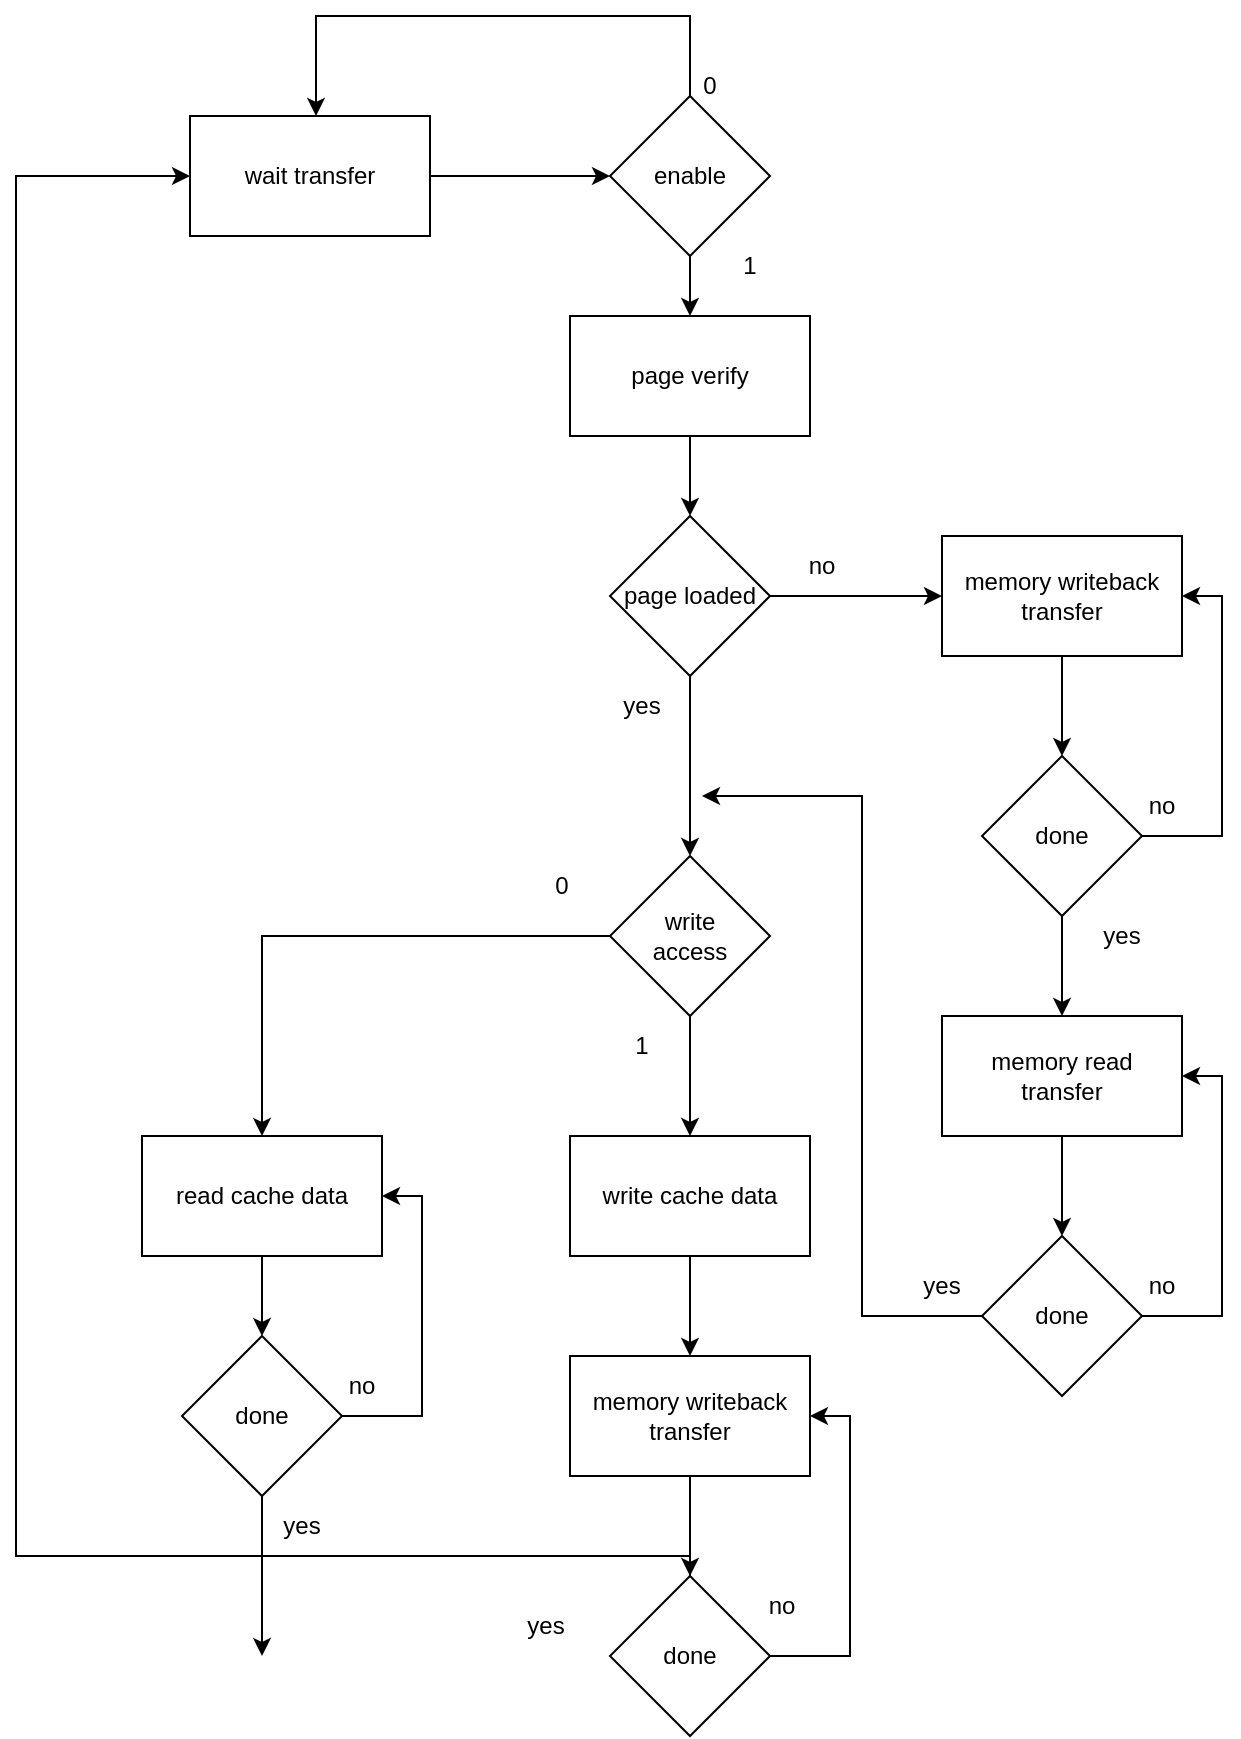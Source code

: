 <mxfile version="21.6.1" type="github">
  <diagram name="Pagina-1" id="_AoRa2cJ0ejXUdXcMOnp">
    <mxGraphModel dx="1035" dy="1740" grid="1" gridSize="10" guides="1" tooltips="1" connect="1" arrows="1" fold="1" page="1" pageScale="1" pageWidth="827" pageHeight="1169" math="0" shadow="0">
      <root>
        <mxCell id="0" />
        <mxCell id="1" parent="0" />
        <mxCell id="h3B7MR_wZLT5G75nNYw9-13" style="edgeStyle=orthogonalEdgeStyle;rounded=0;orthogonalLoop=1;jettySize=auto;html=1;entryX=0;entryY=0.5;entryDx=0;entryDy=0;" parent="1" source="h3B7MR_wZLT5G75nNYw9-1" edge="1" target="h3B7MR_wZLT5G75nNYw9-3">
          <mxGeometry relative="1" as="geometry">
            <mxPoint x="367" y="80" as="targetPoint" />
          </mxGeometry>
        </mxCell>
        <mxCell id="h3B7MR_wZLT5G75nNYw9-1" value="wait transfer" style="rounded=0;whiteSpace=wrap;html=1;" parent="1" vertex="1">
          <mxGeometry x="167" y="50" width="120" height="60" as="geometry" />
        </mxCell>
        <mxCell id="h3B7MR_wZLT5G75nNYw9-12" style="edgeStyle=orthogonalEdgeStyle;rounded=0;orthogonalLoop=1;jettySize=auto;html=1;entryX=0.5;entryY=0;entryDx=0;entryDy=0;" parent="1" edge="1">
          <mxGeometry relative="1" as="geometry">
            <Array as="points">
              <mxPoint x="417" />
              <mxPoint x="230" />
            </Array>
            <mxPoint x="417.0" y="43" as="sourcePoint" />
            <mxPoint x="230" y="50" as="targetPoint" />
          </mxGeometry>
        </mxCell>
        <mxCell id="cWtvEbeSlkONmt25VMuR-2" value="" style="edgeStyle=orthogonalEdgeStyle;rounded=0;orthogonalLoop=1;jettySize=auto;html=1;" edge="1" parent="1" source="h3B7MR_wZLT5G75nNYw9-3" target="cWtvEbeSlkONmt25VMuR-1">
          <mxGeometry relative="1" as="geometry" />
        </mxCell>
        <mxCell id="h3B7MR_wZLT5G75nNYw9-3" value="enable" style="rhombus;whiteSpace=wrap;html=1;" parent="1" vertex="1">
          <mxGeometry x="377" y="40" width="80" height="80" as="geometry" />
        </mxCell>
        <mxCell id="h3B7MR_wZLT5G75nNYw9-11" style="edgeStyle=orthogonalEdgeStyle;rounded=0;orthogonalLoop=1;jettySize=auto;html=1;entryX=0;entryY=0.5;entryDx=0;entryDy=0;" parent="1" source="h3B7MR_wZLT5G75nNYw9-9" target="h3B7MR_wZLT5G75nNYw9-10" edge="1">
          <mxGeometry relative="1" as="geometry">
            <Array as="points" />
          </mxGeometry>
        </mxCell>
        <mxCell id="h3B7MR_wZLT5G75nNYw9-19" style="edgeStyle=orthogonalEdgeStyle;rounded=0;orthogonalLoop=1;jettySize=auto;html=1;entryX=0.5;entryY=0;entryDx=0;entryDy=0;" parent="1" source="h3B7MR_wZLT5G75nNYw9-9" target="h3B7MR_wZLT5G75nNYw9-18" edge="1">
          <mxGeometry relative="1" as="geometry" />
        </mxCell>
        <mxCell id="h3B7MR_wZLT5G75nNYw9-9" value="page loaded" style="rhombus;whiteSpace=wrap;html=1;" parent="1" vertex="1">
          <mxGeometry x="377" y="250" width="80" height="80" as="geometry" />
        </mxCell>
        <mxCell id="h3B7MR_wZLT5G75nNYw9-16" value="" style="edgeStyle=orthogonalEdgeStyle;rounded=0;orthogonalLoop=1;jettySize=auto;html=1;" parent="1" source="h3B7MR_wZLT5G75nNYw9-10" edge="1">
          <mxGeometry relative="1" as="geometry">
            <mxPoint x="603" y="370" as="targetPoint" />
          </mxGeometry>
        </mxCell>
        <mxCell id="h3B7MR_wZLT5G75nNYw9-10" value="&lt;div&gt;memory writeback &lt;br&gt;&lt;/div&gt;&lt;div&gt;transfer&lt;br&gt;&lt;/div&gt;" style="rounded=0;whiteSpace=wrap;html=1;" parent="1" vertex="1">
          <mxGeometry x="543" y="260" width="120" height="60" as="geometry" />
        </mxCell>
        <mxCell id="h3B7MR_wZLT5G75nNYw9-37" value="" style="edgeStyle=orthogonalEdgeStyle;rounded=0;orthogonalLoop=1;jettySize=auto;html=1;" parent="1" source="h3B7MR_wZLT5G75nNYw9-18" target="h3B7MR_wZLT5G75nNYw9-30" edge="1">
          <mxGeometry relative="1" as="geometry" />
        </mxCell>
        <mxCell id="h3B7MR_wZLT5G75nNYw9-39" style="edgeStyle=orthogonalEdgeStyle;rounded=0;orthogonalLoop=1;jettySize=auto;html=1;entryX=0.5;entryY=0;entryDx=0;entryDy=0;" parent="1" source="h3B7MR_wZLT5G75nNYw9-18" target="h3B7MR_wZLT5G75nNYw9-38" edge="1">
          <mxGeometry relative="1" as="geometry" />
        </mxCell>
        <mxCell id="h3B7MR_wZLT5G75nNYw9-18" value="&lt;div&gt;write&lt;/div&gt;&lt;div&gt;access&lt;br&gt;&lt;/div&gt;" style="rhombus;whiteSpace=wrap;html=1;" parent="1" vertex="1">
          <mxGeometry x="377" y="420" width="80" height="80" as="geometry" />
        </mxCell>
        <mxCell id="h3B7MR_wZLT5G75nNYw9-24" style="edgeStyle=orthogonalEdgeStyle;rounded=0;orthogonalLoop=1;jettySize=auto;html=1;entryX=1;entryY=0.5;entryDx=0;entryDy=0;" parent="1" source="h3B7MR_wZLT5G75nNYw9-23" target="h3B7MR_wZLT5G75nNYw9-10" edge="1">
          <mxGeometry relative="1" as="geometry">
            <Array as="points">
              <mxPoint x="683" y="410" />
              <mxPoint x="683" y="290" />
            </Array>
          </mxGeometry>
        </mxCell>
        <mxCell id="h3B7MR_wZLT5G75nNYw9-26" value="" style="edgeStyle=orthogonalEdgeStyle;rounded=0;orthogonalLoop=1;jettySize=auto;html=1;" parent="1" source="h3B7MR_wZLT5G75nNYw9-23" target="h3B7MR_wZLT5G75nNYw9-25" edge="1">
          <mxGeometry relative="1" as="geometry" />
        </mxCell>
        <mxCell id="h3B7MR_wZLT5G75nNYw9-23" value="done" style="rhombus;whiteSpace=wrap;html=1;" parent="1" vertex="1">
          <mxGeometry x="563" y="370" width="80" height="80" as="geometry" />
        </mxCell>
        <mxCell id="h3B7MR_wZLT5G75nNYw9-28" value="" style="edgeStyle=orthogonalEdgeStyle;rounded=0;orthogonalLoop=1;jettySize=auto;html=1;" parent="1" source="h3B7MR_wZLT5G75nNYw9-25" target="h3B7MR_wZLT5G75nNYw9-27" edge="1">
          <mxGeometry relative="1" as="geometry" />
        </mxCell>
        <mxCell id="h3B7MR_wZLT5G75nNYw9-25" value="&lt;div&gt;memory read&lt;/div&gt;&lt;div&gt;transfer&lt;br&gt;&lt;/div&gt;" style="rounded=0;whiteSpace=wrap;html=1;" parent="1" vertex="1">
          <mxGeometry x="543" y="500" width="120" height="60" as="geometry" />
        </mxCell>
        <mxCell id="h3B7MR_wZLT5G75nNYw9-29" style="edgeStyle=orthogonalEdgeStyle;rounded=0;orthogonalLoop=1;jettySize=auto;html=1;entryX=1;entryY=0.5;entryDx=0;entryDy=0;" parent="1" source="h3B7MR_wZLT5G75nNYw9-27" target="h3B7MR_wZLT5G75nNYw9-25" edge="1">
          <mxGeometry relative="1" as="geometry">
            <Array as="points">
              <mxPoint x="683" y="650" />
              <mxPoint x="683" y="530" />
            </Array>
          </mxGeometry>
        </mxCell>
        <mxCell id="h3B7MR_wZLT5G75nNYw9-27" value="done" style="rhombus;whiteSpace=wrap;html=1;" parent="1" vertex="1">
          <mxGeometry x="563" y="610" width="80" height="80" as="geometry" />
        </mxCell>
        <mxCell id="h3B7MR_wZLT5G75nNYw9-41" value="" style="edgeStyle=orthogonalEdgeStyle;rounded=0;orthogonalLoop=1;jettySize=auto;html=1;" parent="1" source="h3B7MR_wZLT5G75nNYw9-30" target="h3B7MR_wZLT5G75nNYw9-40" edge="1">
          <mxGeometry relative="1" as="geometry" />
        </mxCell>
        <mxCell id="h3B7MR_wZLT5G75nNYw9-30" value="write cache data" style="rounded=0;whiteSpace=wrap;html=1;" parent="1" vertex="1">
          <mxGeometry x="357" y="560" width="120" height="60" as="geometry" />
        </mxCell>
        <mxCell id="h3B7MR_wZLT5G75nNYw9-36" value="" style="endArrow=classic;html=1;rounded=0;exitX=0;exitY=0.5;exitDx=0;exitDy=0;" parent="1" source="h3B7MR_wZLT5G75nNYw9-27" edge="1">
          <mxGeometry width="50" height="50" relative="1" as="geometry">
            <mxPoint x="473" y="580" as="sourcePoint" />
            <mxPoint x="423" y="390" as="targetPoint" />
            <Array as="points">
              <mxPoint x="503" y="650" />
              <mxPoint x="503" y="390" />
            </Array>
          </mxGeometry>
        </mxCell>
        <mxCell id="h3B7MR_wZLT5G75nNYw9-48" value="" style="edgeStyle=orthogonalEdgeStyle;rounded=0;orthogonalLoop=1;jettySize=auto;html=1;" parent="1" source="h3B7MR_wZLT5G75nNYw9-38" target="h3B7MR_wZLT5G75nNYw9-47" edge="1">
          <mxGeometry relative="1" as="geometry" />
        </mxCell>
        <mxCell id="h3B7MR_wZLT5G75nNYw9-38" value="read cache data" style="rounded=0;whiteSpace=wrap;html=1;" parent="1" vertex="1">
          <mxGeometry x="143" y="560" width="120" height="60" as="geometry" />
        </mxCell>
        <mxCell id="h3B7MR_wZLT5G75nNYw9-46" value="" style="edgeStyle=orthogonalEdgeStyle;rounded=0;orthogonalLoop=1;jettySize=auto;html=1;" parent="1" source="h3B7MR_wZLT5G75nNYw9-40" target="h3B7MR_wZLT5G75nNYw9-42" edge="1">
          <mxGeometry relative="1" as="geometry" />
        </mxCell>
        <mxCell id="h3B7MR_wZLT5G75nNYw9-40" value="&lt;div&gt;memory writeback &lt;br&gt;&lt;/div&gt;&lt;div&gt;transfer&lt;br&gt;&lt;/div&gt;" style="rounded=0;whiteSpace=wrap;html=1;" parent="1" vertex="1">
          <mxGeometry x="357" y="670" width="120" height="60" as="geometry" />
        </mxCell>
        <mxCell id="h3B7MR_wZLT5G75nNYw9-45" style="edgeStyle=orthogonalEdgeStyle;rounded=0;orthogonalLoop=1;jettySize=auto;html=1;entryX=1;entryY=0.5;entryDx=0;entryDy=0;" parent="1" source="h3B7MR_wZLT5G75nNYw9-42" target="h3B7MR_wZLT5G75nNYw9-40" edge="1">
          <mxGeometry relative="1" as="geometry">
            <Array as="points">
              <mxPoint x="497" y="820" />
              <mxPoint x="497" y="700" />
            </Array>
          </mxGeometry>
        </mxCell>
        <mxCell id="h3B7MR_wZLT5G75nNYw9-49" style="edgeStyle=orthogonalEdgeStyle;rounded=0;orthogonalLoop=1;jettySize=auto;html=1;" parent="1" source="h3B7MR_wZLT5G75nNYw9-42" target="h3B7MR_wZLT5G75nNYw9-1" edge="1">
          <mxGeometry relative="1" as="geometry">
            <Array as="points">
              <mxPoint x="417" y="770" />
              <mxPoint x="80" y="770" />
              <mxPoint x="80" y="80" />
            </Array>
          </mxGeometry>
        </mxCell>
        <mxCell id="h3B7MR_wZLT5G75nNYw9-42" value="done" style="rhombus;whiteSpace=wrap;html=1;" parent="1" vertex="1">
          <mxGeometry x="377" y="780" width="80" height="80" as="geometry" />
        </mxCell>
        <mxCell id="h3B7MR_wZLT5G75nNYw9-50" style="edgeStyle=orthogonalEdgeStyle;rounded=0;orthogonalLoop=1;jettySize=auto;html=1;" parent="1" source="h3B7MR_wZLT5G75nNYw9-47" edge="1">
          <mxGeometry relative="1" as="geometry">
            <mxPoint x="203" y="820" as="targetPoint" />
          </mxGeometry>
        </mxCell>
        <mxCell id="h3B7MR_wZLT5G75nNYw9-51" style="edgeStyle=orthogonalEdgeStyle;rounded=0;orthogonalLoop=1;jettySize=auto;html=1;entryX=1;entryY=0.5;entryDx=0;entryDy=0;" parent="1" source="h3B7MR_wZLT5G75nNYw9-47" target="h3B7MR_wZLT5G75nNYw9-38" edge="1">
          <mxGeometry relative="1" as="geometry">
            <Array as="points">
              <mxPoint x="283" y="700" />
              <mxPoint x="283" y="590" />
            </Array>
          </mxGeometry>
        </mxCell>
        <mxCell id="h3B7MR_wZLT5G75nNYw9-47" value="done" style="rhombus;whiteSpace=wrap;html=1;" parent="1" vertex="1">
          <mxGeometry x="163" y="660" width="80" height="80" as="geometry" />
        </mxCell>
        <mxCell id="h3B7MR_wZLT5G75nNYw9-52" value="no" style="text;html=1;strokeColor=none;fillColor=none;align=center;verticalAlign=middle;whiteSpace=wrap;rounded=0;" parent="1" vertex="1">
          <mxGeometry x="223" y="670" width="60" height="30" as="geometry" />
        </mxCell>
        <mxCell id="h3B7MR_wZLT5G75nNYw9-53" value="yes" style="text;html=1;strokeColor=none;fillColor=none;align=center;verticalAlign=middle;whiteSpace=wrap;rounded=0;" parent="1" vertex="1">
          <mxGeometry x="193" y="740" width="60" height="30" as="geometry" />
        </mxCell>
        <mxCell id="h3B7MR_wZLT5G75nNYw9-54" value="no" style="text;html=1;strokeColor=none;fillColor=none;align=center;verticalAlign=middle;whiteSpace=wrap;rounded=0;" parent="1" vertex="1">
          <mxGeometry x="433" y="780" width="60" height="30" as="geometry" />
        </mxCell>
        <mxCell id="h3B7MR_wZLT5G75nNYw9-55" value="yes" style="text;html=1;strokeColor=none;fillColor=none;align=center;verticalAlign=middle;whiteSpace=wrap;rounded=0;" parent="1" vertex="1">
          <mxGeometry x="313" y="790" width="64" height="30" as="geometry" />
        </mxCell>
        <mxCell id="h3B7MR_wZLT5G75nNYw9-56" value="no" style="text;html=1;strokeColor=none;fillColor=none;align=center;verticalAlign=middle;whiteSpace=wrap;rounded=0;" parent="1" vertex="1">
          <mxGeometry x="623" y="620" width="60" height="30" as="geometry" />
        </mxCell>
        <mxCell id="h3B7MR_wZLT5G75nNYw9-57" value="yes" style="text;html=1;strokeColor=none;fillColor=none;align=center;verticalAlign=middle;whiteSpace=wrap;rounded=0;" parent="1" vertex="1">
          <mxGeometry x="513" y="620" width="60" height="30" as="geometry" />
        </mxCell>
        <mxCell id="h3B7MR_wZLT5G75nNYw9-58" value="no" style="text;html=1;strokeColor=none;fillColor=none;align=center;verticalAlign=middle;whiteSpace=wrap;rounded=0;" parent="1" vertex="1">
          <mxGeometry x="623" y="380" width="60" height="30" as="geometry" />
        </mxCell>
        <mxCell id="h3B7MR_wZLT5G75nNYw9-59" value="yes" style="text;html=1;strokeColor=none;fillColor=none;align=center;verticalAlign=middle;whiteSpace=wrap;rounded=0;" parent="1" vertex="1">
          <mxGeometry x="603" y="445" width="60" height="30" as="geometry" />
        </mxCell>
        <mxCell id="h3B7MR_wZLT5G75nNYw9-60" value="1" style="text;html=1;strokeColor=none;fillColor=none;align=center;verticalAlign=middle;whiteSpace=wrap;rounded=0;" parent="1" vertex="1">
          <mxGeometry x="363" y="500" width="60" height="30" as="geometry" />
        </mxCell>
        <mxCell id="h3B7MR_wZLT5G75nNYw9-61" value="0" style="text;html=1;strokeColor=none;fillColor=none;align=center;verticalAlign=middle;whiteSpace=wrap;rounded=0;" parent="1" vertex="1">
          <mxGeometry x="323" y="420" width="60" height="30" as="geometry" />
        </mxCell>
        <mxCell id="h3B7MR_wZLT5G75nNYw9-62" value="no" style="text;html=1;strokeColor=none;fillColor=none;align=center;verticalAlign=middle;whiteSpace=wrap;rounded=0;" parent="1" vertex="1">
          <mxGeometry x="453" y="260" width="60" height="30" as="geometry" />
        </mxCell>
        <mxCell id="h3B7MR_wZLT5G75nNYw9-63" value="yes" style="text;html=1;strokeColor=none;fillColor=none;align=center;verticalAlign=middle;whiteSpace=wrap;rounded=0;" parent="1" vertex="1">
          <mxGeometry x="363" y="330" width="60" height="30" as="geometry" />
        </mxCell>
        <mxCell id="h3B7MR_wZLT5G75nNYw9-64" value="1" style="text;html=1;strokeColor=none;fillColor=none;align=center;verticalAlign=middle;whiteSpace=wrap;rounded=0;" parent="1" vertex="1">
          <mxGeometry x="417" y="110" width="60" height="30" as="geometry" />
        </mxCell>
        <mxCell id="h3B7MR_wZLT5G75nNYw9-65" value="0" style="text;html=1;strokeColor=none;fillColor=none;align=center;verticalAlign=middle;whiteSpace=wrap;rounded=0;" parent="1" vertex="1">
          <mxGeometry x="397" y="20" width="60" height="30" as="geometry" />
        </mxCell>
        <mxCell id="cWtvEbeSlkONmt25VMuR-4" value="" style="edgeStyle=orthogonalEdgeStyle;rounded=0;orthogonalLoop=1;jettySize=auto;html=1;entryX=0.5;entryY=0;entryDx=0;entryDy=0;" edge="1" parent="1" source="cWtvEbeSlkONmt25VMuR-1" target="h3B7MR_wZLT5G75nNYw9-9">
          <mxGeometry relative="1" as="geometry" />
        </mxCell>
        <mxCell id="cWtvEbeSlkONmt25VMuR-1" value="page verify" style="rounded=0;whiteSpace=wrap;html=1;" vertex="1" parent="1">
          <mxGeometry x="357" y="150" width="120" height="60" as="geometry" />
        </mxCell>
      </root>
    </mxGraphModel>
  </diagram>
</mxfile>
